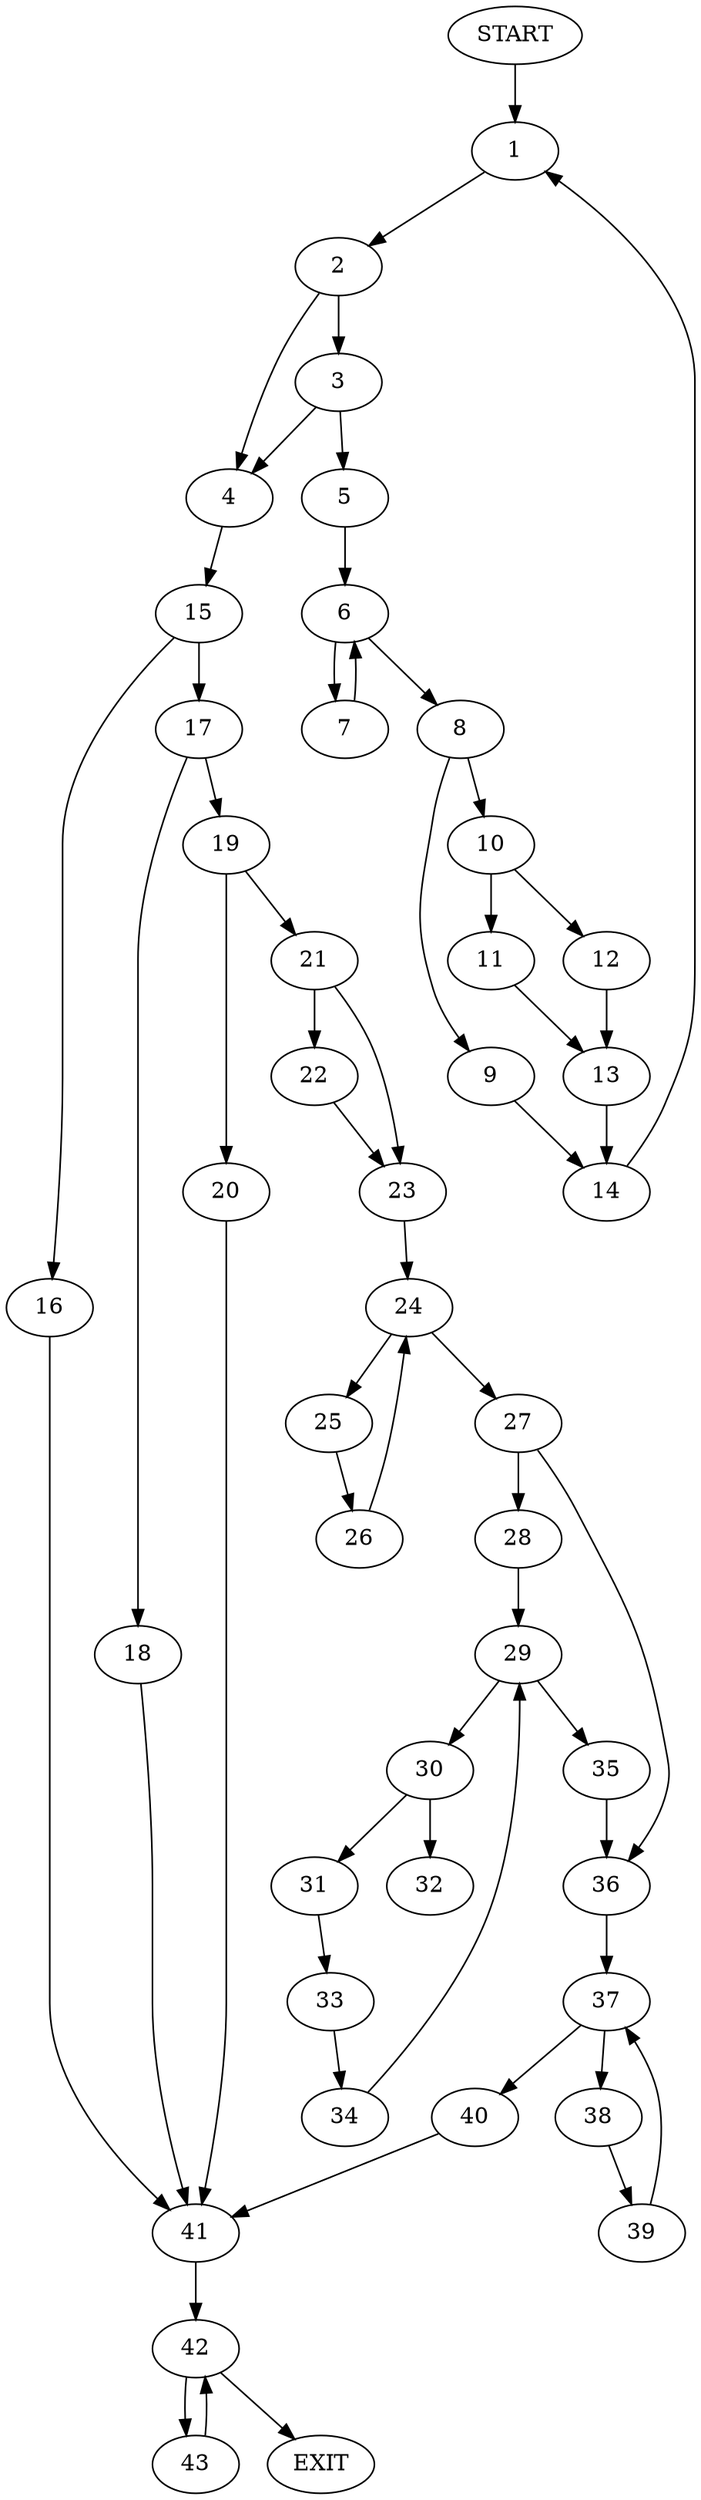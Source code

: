 digraph { 
0 [label="START"];
1;
2;
3;
4;
5;
6;
7;
8;
9;
10;
11;
12;
13;
14;
15;
16;
17;
18;
19;
20;
21;
22;
23;
24;
25;
26;
27;
28;
29;
30;
31;
32;
33;
34;
35;
36;
37;
38;
39;
40;
41;
42;
43;
44[label="EXIT"];
0 -> 1;
1 -> 2;
2 -> 4;
2 -> 3;
3 -> 4;
3 -> 5;
4 -> 15;
5 -> 6;
6 -> 7;
6 -> 8;
7 -> 6;
8 -> 9;
8 -> 10;
9 -> 14;
10 -> 11;
10 -> 12;
11 -> 13;
12 -> 13;
13 -> 14;
14 -> 1;
15 -> 16;
15 -> 17;
16 -> 41;
17 -> 18;
17 -> 19;
18 -> 41;
19 -> 20;
19 -> 21;
20 -> 41;
21 -> 22;
21 -> 23;
22 -> 23;
23 -> 24;
24 -> 25;
24 -> 27;
25 -> 26;
26 -> 24;
27 -> 28;
27 -> 36;
28 -> 29;
29 -> 30;
29 -> 35;
30 -> 31;
30 -> 32;
31 -> 33;
33 -> 34;
34 -> 29;
35 -> 36;
36 -> 37;
37 -> 38;
37 -> 40;
38 -> 39;
39 -> 37;
40 -> 41;
41 -> 42;
42 -> 43;
42 -> 44;
43 -> 42;
}